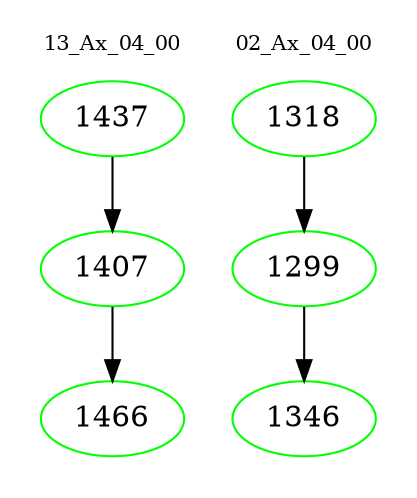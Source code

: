 digraph{
subgraph cluster_0 {
color = white
label = "13_Ax_04_00";
fontsize=10;
T0_1437 [label="1437", color="green"]
T0_1437 -> T0_1407 [color="black"]
T0_1407 [label="1407", color="green"]
T0_1407 -> T0_1466 [color="black"]
T0_1466 [label="1466", color="green"]
}
subgraph cluster_1 {
color = white
label = "02_Ax_04_00";
fontsize=10;
T1_1318 [label="1318", color="green"]
T1_1318 -> T1_1299 [color="black"]
T1_1299 [label="1299", color="green"]
T1_1299 -> T1_1346 [color="black"]
T1_1346 [label="1346", color="green"]
}
}
